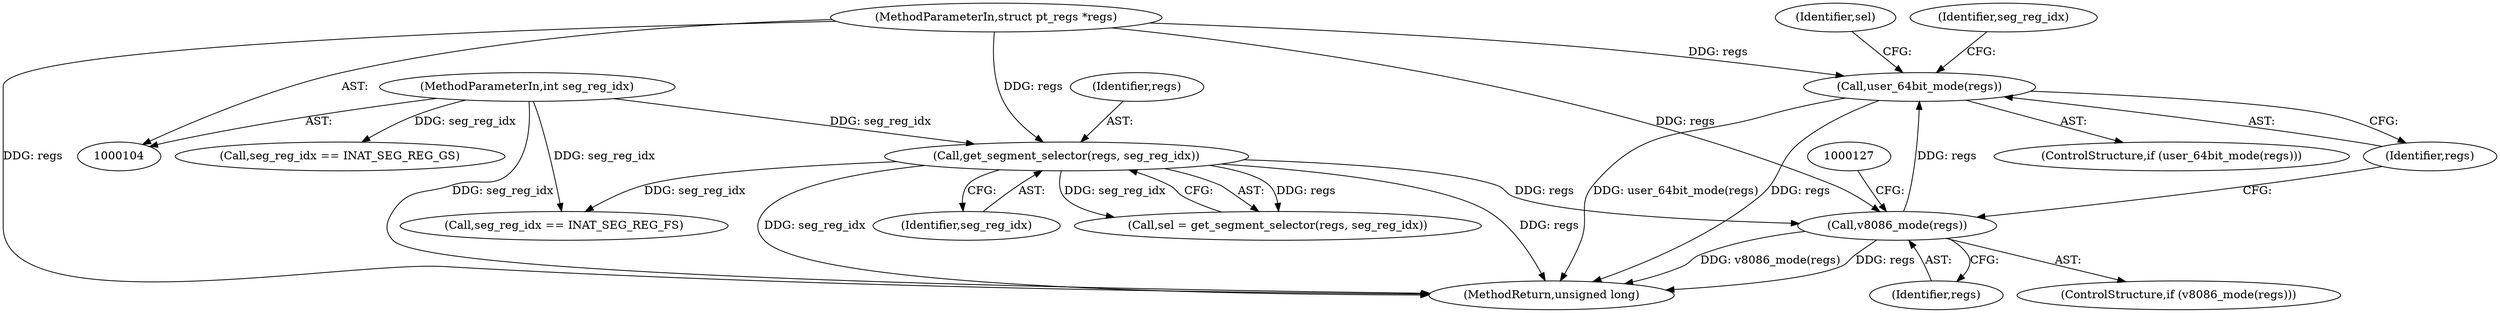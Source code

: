 digraph "0_linux_de9f869616dd95e95c00bdd6b0fcd3421e8a4323_2@pointer" {
"1000132" [label="(Call,user_64bit_mode(regs))"];
"1000123" [label="(Call,v8086_mode(regs))"];
"1000112" [label="(Call,get_segment_selector(regs, seg_reg_idx))"];
"1000105" [label="(MethodParameterIn,struct pt_regs *regs)"];
"1000106" [label="(MethodParameterIn,int seg_reg_idx)"];
"1000122" [label="(ControlStructure,if (v8086_mode(regs)))"];
"1000176" [label="(MethodReturn,unsigned long)"];
"1000159" [label="(Identifier,sel)"];
"1000131" [label="(ControlStructure,if (user_64bit_mode(regs)))"];
"1000114" [label="(Identifier,seg_reg_idx)"];
"1000145" [label="(Call,seg_reg_idx == INAT_SEG_REG_GS)"];
"1000138" [label="(Identifier,seg_reg_idx)"];
"1000105" [label="(MethodParameterIn,struct pt_regs *regs)"];
"1000133" [label="(Identifier,regs)"];
"1000110" [label="(Call,sel = get_segment_selector(regs, seg_reg_idx))"];
"1000137" [label="(Call,seg_reg_idx == INAT_SEG_REG_FS)"];
"1000106" [label="(MethodParameterIn,int seg_reg_idx)"];
"1000113" [label="(Identifier,regs)"];
"1000123" [label="(Call,v8086_mode(regs))"];
"1000112" [label="(Call,get_segment_selector(regs, seg_reg_idx))"];
"1000124" [label="(Identifier,regs)"];
"1000132" [label="(Call,user_64bit_mode(regs))"];
"1000132" -> "1000131"  [label="AST: "];
"1000132" -> "1000133"  [label="CFG: "];
"1000133" -> "1000132"  [label="AST: "];
"1000138" -> "1000132"  [label="CFG: "];
"1000159" -> "1000132"  [label="CFG: "];
"1000132" -> "1000176"  [label="DDG: user_64bit_mode(regs)"];
"1000132" -> "1000176"  [label="DDG: regs"];
"1000123" -> "1000132"  [label="DDG: regs"];
"1000105" -> "1000132"  [label="DDG: regs"];
"1000123" -> "1000122"  [label="AST: "];
"1000123" -> "1000124"  [label="CFG: "];
"1000124" -> "1000123"  [label="AST: "];
"1000127" -> "1000123"  [label="CFG: "];
"1000133" -> "1000123"  [label="CFG: "];
"1000123" -> "1000176"  [label="DDG: v8086_mode(regs)"];
"1000123" -> "1000176"  [label="DDG: regs"];
"1000112" -> "1000123"  [label="DDG: regs"];
"1000105" -> "1000123"  [label="DDG: regs"];
"1000112" -> "1000110"  [label="AST: "];
"1000112" -> "1000114"  [label="CFG: "];
"1000113" -> "1000112"  [label="AST: "];
"1000114" -> "1000112"  [label="AST: "];
"1000110" -> "1000112"  [label="CFG: "];
"1000112" -> "1000176"  [label="DDG: seg_reg_idx"];
"1000112" -> "1000176"  [label="DDG: regs"];
"1000112" -> "1000110"  [label="DDG: regs"];
"1000112" -> "1000110"  [label="DDG: seg_reg_idx"];
"1000105" -> "1000112"  [label="DDG: regs"];
"1000106" -> "1000112"  [label="DDG: seg_reg_idx"];
"1000112" -> "1000137"  [label="DDG: seg_reg_idx"];
"1000105" -> "1000104"  [label="AST: "];
"1000105" -> "1000176"  [label="DDG: regs"];
"1000106" -> "1000104"  [label="AST: "];
"1000106" -> "1000176"  [label="DDG: seg_reg_idx"];
"1000106" -> "1000137"  [label="DDG: seg_reg_idx"];
"1000106" -> "1000145"  [label="DDG: seg_reg_idx"];
}
